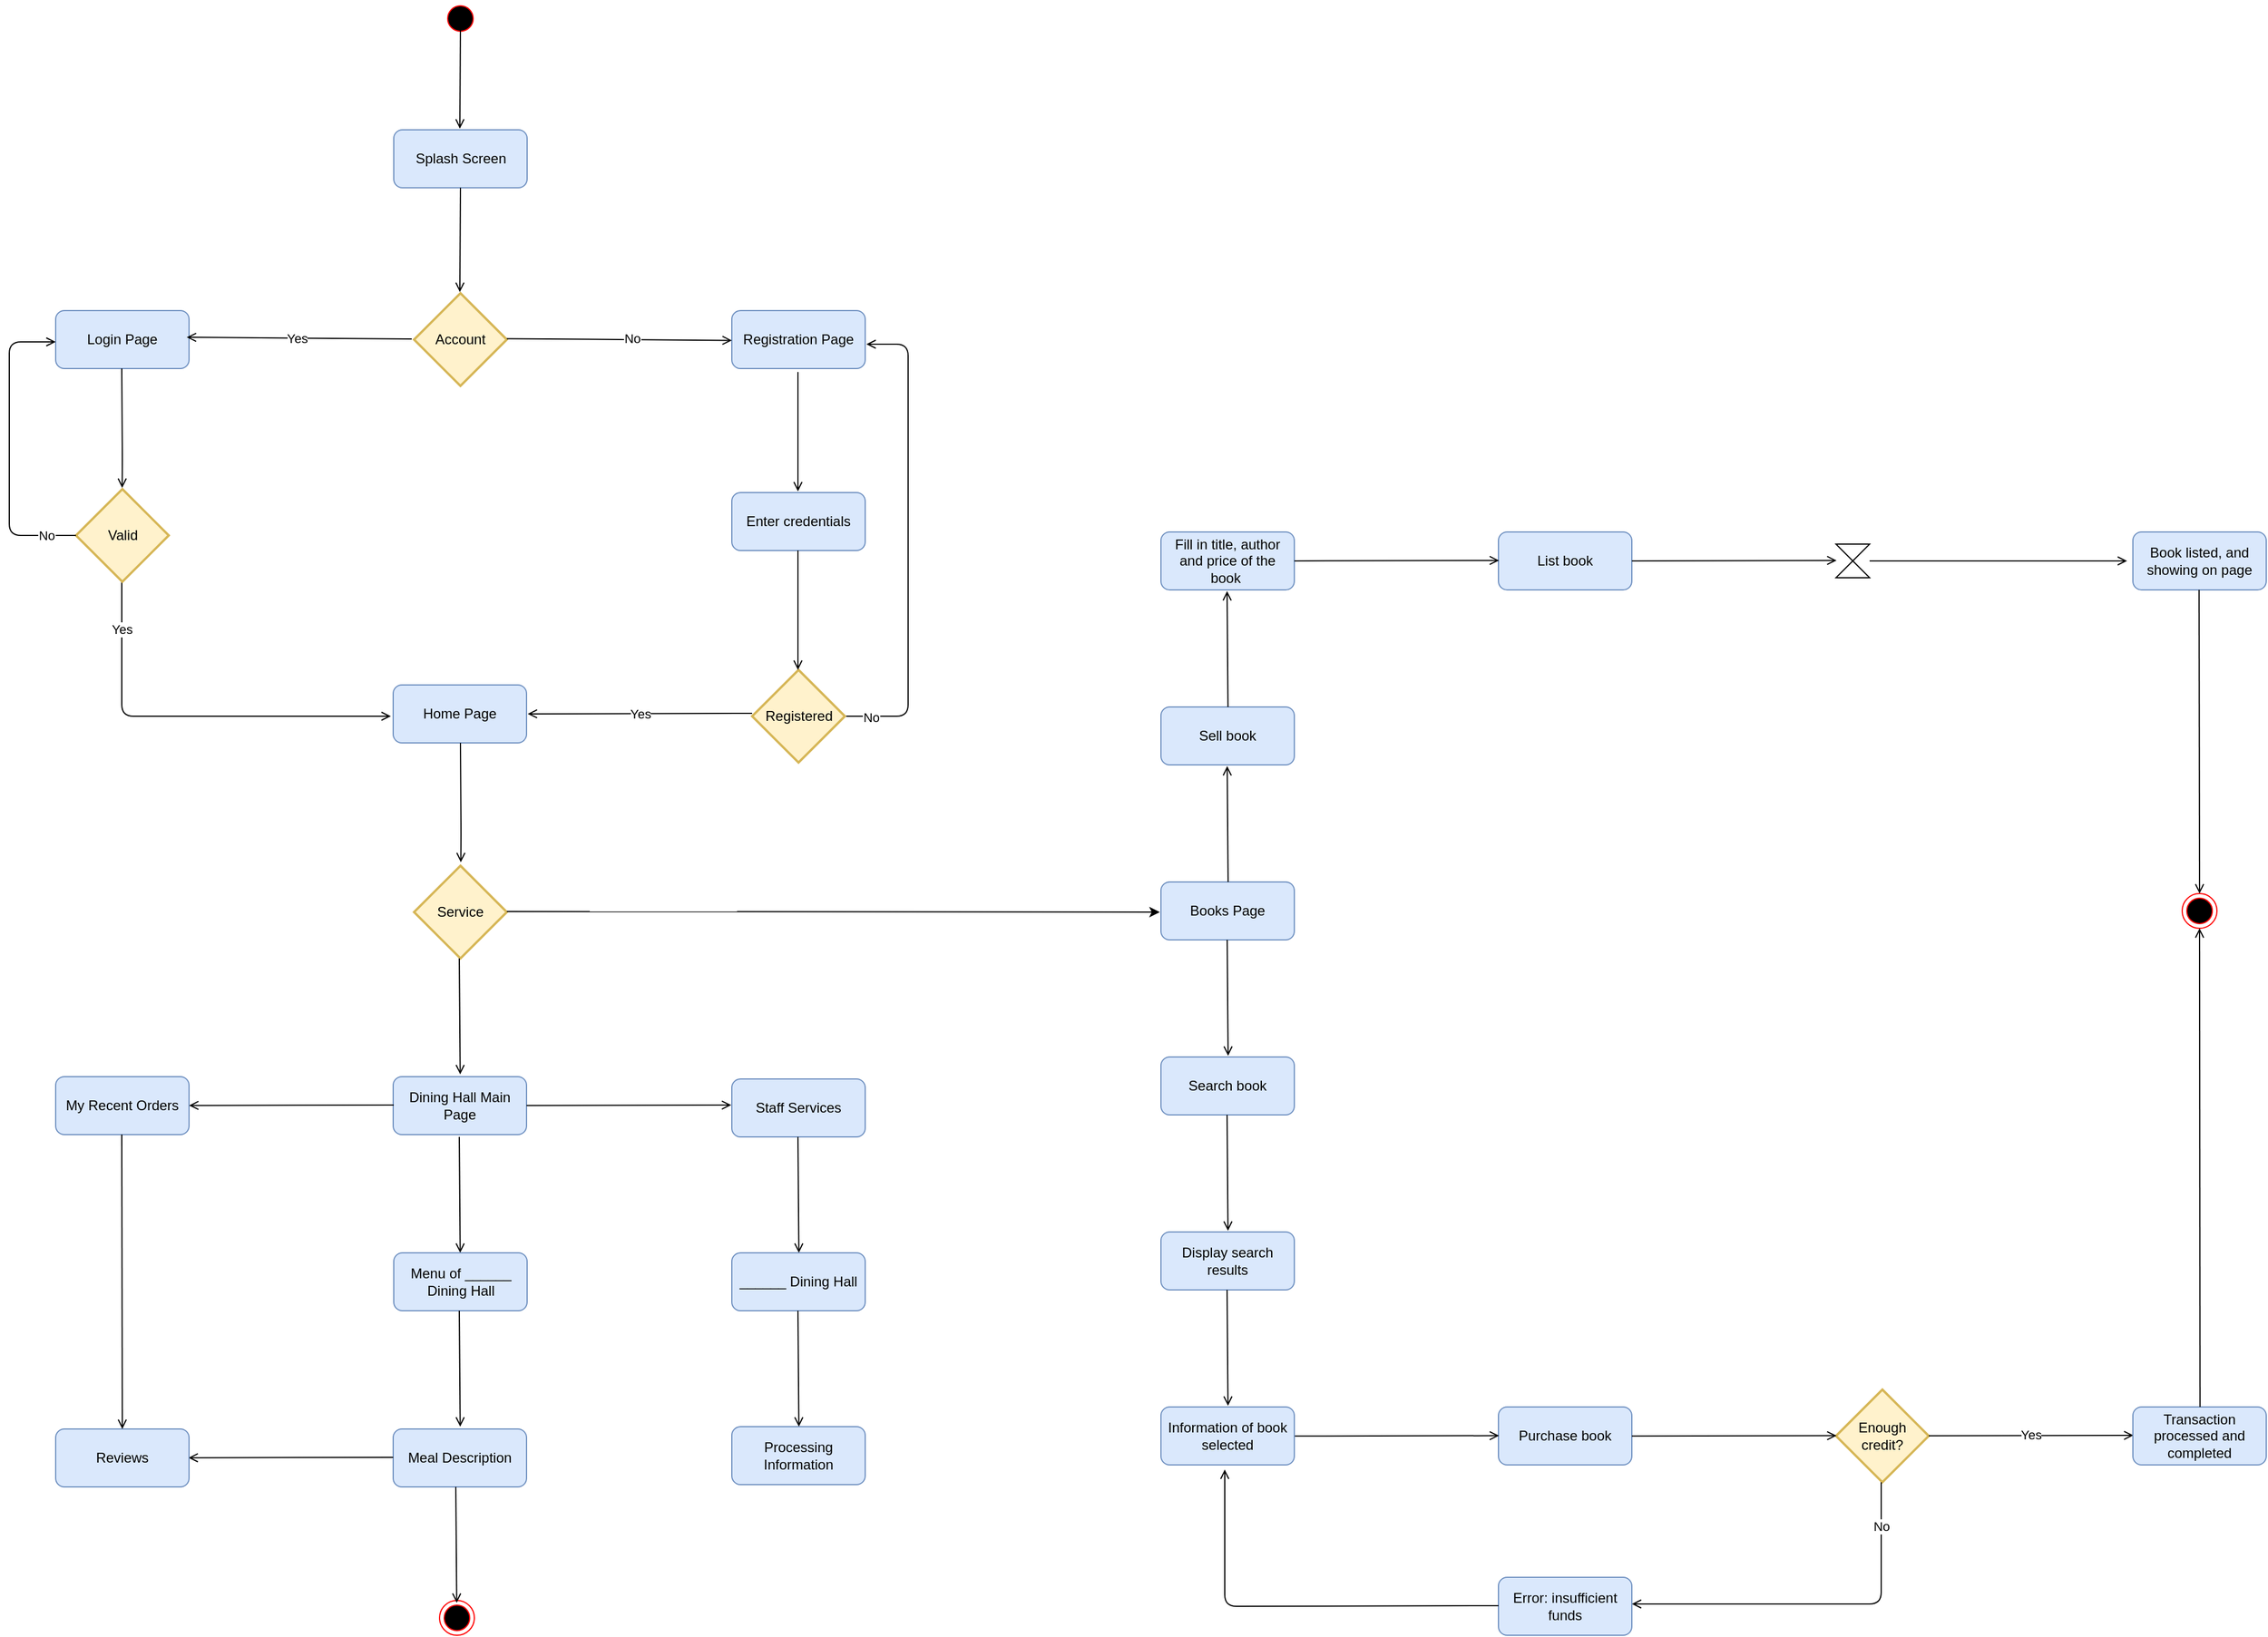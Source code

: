 <mxfile version="13.7.5" type="device"><diagram id="zLzlF7EKAnTYkEGV_l-1" name="Page-1"><mxGraphModel dx="3565" dy="1943" grid="1" gridSize="10" guides="1" tooltips="1" connect="1" arrows="1" fold="1" page="1" pageScale="1" pageWidth="2336" pageHeight="1654" math="0" shadow="0"><root><mxCell id="0"/><mxCell id="1" parent="0"/><mxCell id="YppKkuTRRBsME7qUCTFs-2" value="" style="ellipse;html=1;shape=startState;fillColor=#000000;strokeColor=#ff0000;" parent="1" vertex="1"><mxGeometry x="571" y="33" width="30" height="30" as="geometry"/></mxCell><mxCell id="YppKkuTRRBsME7qUCTFs-4" value="Splash Screen" style="rounded=1;whiteSpace=wrap;html=1;fillColor=#dae8fc;strokeColor=#6c8ebf;glass=0;shadow=0;comic=0;" parent="1" vertex="1"><mxGeometry x="528.5" y="144" width="115" height="50" as="geometry"/></mxCell><mxCell id="YppKkuTRRBsME7qUCTFs-5" value="" style="endArrow=open;html=1;strokeColor=#000000;endFill=0;" parent="1" edge="1"><mxGeometry width="50" height="50" relative="1" as="geometry"><mxPoint x="586" y="53" as="sourcePoint"/><mxPoint x="585.5" y="143" as="targetPoint"/></mxGeometry></mxCell><mxCell id="YppKkuTRRBsME7qUCTFs-11" value="" style="endArrow=open;html=1;strokeColor=#000000;endFill=0;" parent="1" edge="1"><mxGeometry width="50" height="50" relative="1" as="geometry"><mxPoint x="586" y="194" as="sourcePoint"/><mxPoint x="585.5" y="284" as="targetPoint"/></mxGeometry></mxCell><mxCell id="YppKkuTRRBsME7qUCTFs-12" value="Login Page" style="rounded=1;whiteSpace=wrap;html=1;fillColor=#dae8fc;strokeColor=#6c8ebf;" parent="1" vertex="1"><mxGeometry x="237" y="300" width="115" height="50" as="geometry"/></mxCell><mxCell id="YppKkuTRRBsME7qUCTFs-13" value="Yes" style="endArrow=open;html=1;strokeColor=#000000;endFill=0;" parent="1" edge="1"><mxGeometry width="50" height="50" relative="1" as="geometry"><mxPoint x="837.5" y="647.5" as="sourcePoint"/><mxPoint x="644" y="648" as="targetPoint"/></mxGeometry></mxCell><mxCell id="YppKkuTRRBsME7qUCTFs-14" value="Account" style="strokeWidth=2;html=1;shape=mxgraph.flowchart.decision;whiteSpace=wrap;fillColor=#fff2cc;strokeColor=#d6b656;gradientColor=none;" parent="1" vertex="1"><mxGeometry x="546" y="285" width="80" height="80" as="geometry"/></mxCell><mxCell id="YppKkuTRRBsME7qUCTFs-15" value="" style="edgeStyle=segmentEdgeStyle;endArrow=open;html=1;strokeColor=#000000;endFill=0;exitX=1;exitY=0.5;exitDx=0;exitDy=0;exitPerimeter=0;" parent="1" source="vi7T-Ir9gq7PklNHRJ6S-3" edge="1"><mxGeometry width="50" height="50" relative="1" as="geometry"><mxPoint x="935" y="648" as="sourcePoint"/><mxPoint x="936" y="329" as="targetPoint"/><Array as="points"><mxPoint x="972" y="650"/><mxPoint x="972" y="329"/><mxPoint x="936" y="329"/></Array></mxGeometry></mxCell><mxCell id="vi7T-Ir9gq7PklNHRJ6S-17" value="No" style="edgeLabel;html=1;align=center;verticalAlign=middle;resizable=0;points=[];" parent="YppKkuTRRBsME7qUCTFs-15" vertex="1" connectable="0"><mxGeometry x="-0.891" y="-1" relative="1" as="geometry"><mxPoint as="offset"/></mxGeometry></mxCell><mxCell id="YppKkuTRRBsME7qUCTFs-16" value="Registration Page" style="rounded=1;whiteSpace=wrap;html=1;fillColor=#dae8fc;strokeColor=#6c8ebf;" parent="1" vertex="1"><mxGeometry x="820" y="300" width="115" height="50" as="geometry"/></mxCell><mxCell id="YppKkuTRRBsME7qUCTFs-17" value="" style="edgeStyle=segmentEdgeStyle;endArrow=open;html=1;strokeColor=#000000;endFill=0;" parent="1" edge="1"><mxGeometry width="50" height="50" relative="1" as="geometry"><mxPoint x="294" y="534" as="sourcePoint"/><mxPoint x="526" y="650" as="targetPoint"/><Array as="points"><mxPoint x="294" y="650"/><mxPoint x="441" y="650"/></Array></mxGeometry></mxCell><mxCell id="vi7T-Ir9gq7PklNHRJ6S-18" value="Yes" style="edgeLabel;html=1;align=center;verticalAlign=middle;resizable=0;points=[];" parent="YppKkuTRRBsME7qUCTFs-17" vertex="1" connectable="0"><mxGeometry x="-0.764" relative="1" as="geometry"><mxPoint as="offset"/></mxGeometry></mxCell><mxCell id="YppKkuTRRBsME7qUCTFs-21" value="" style="endArrow=open;html=1;strokeColor=#000000;endFill=0;" parent="1" edge="1"><mxGeometry width="50" height="50" relative="1" as="geometry"><mxPoint x="544" y="324.5" as="sourcePoint"/><mxPoint x="350" y="323" as="targetPoint"/></mxGeometry></mxCell><mxCell id="vi7T-Ir9gq7PklNHRJ6S-13" value="Yes" style="edgeLabel;html=1;align=center;verticalAlign=middle;resizable=0;points=[];" parent="YppKkuTRRBsME7qUCTFs-21" vertex="1" connectable="0"><mxGeometry x="0.021" relative="1" as="geometry"><mxPoint as="offset"/></mxGeometry></mxCell><mxCell id="YppKkuTRRBsME7qUCTFs-22" value="Home Page" style="rounded=1;whiteSpace=wrap;html=1;fillColor=#dae8fc;strokeColor=#6c8ebf;" parent="1" vertex="1"><mxGeometry x="528" y="623" width="115" height="50" as="geometry"/></mxCell><mxCell id="YppKkuTRRBsME7qUCTFs-24" value="Valid" style="strokeWidth=2;html=1;shape=mxgraph.flowchart.decision;whiteSpace=wrap;fillColor=#fff2cc;strokeColor=#d6b656;" parent="1" vertex="1"><mxGeometry x="254.5" y="454" width="80" height="80" as="geometry"/></mxCell><mxCell id="YppKkuTRRBsME7qUCTFs-31" value="Enter credentials" style="rounded=1;whiteSpace=wrap;html=1;fillColor=#dae8fc;strokeColor=#6c8ebf;" parent="1" vertex="1"><mxGeometry x="820" y="457" width="115" height="50" as="geometry"/></mxCell><mxCell id="vi7T-Ir9gq7PklNHRJ6S-2" value="" style="endArrow=open;html=1;strokeColor=#000000;endFill=0;" parent="1" edge="1"><mxGeometry width="50" height="50" relative="1" as="geometry"><mxPoint x="877" y="353" as="sourcePoint"/><mxPoint x="877" y="456" as="targetPoint"/></mxGeometry></mxCell><mxCell id="vi7T-Ir9gq7PklNHRJ6S-3" value="Registered" style="strokeWidth=2;html=1;shape=mxgraph.flowchart.decision;whiteSpace=wrap;fillColor=#fff2cc;strokeColor=#d6b656;" parent="1" vertex="1"><mxGeometry x="837.5" y="610" width="80" height="80" as="geometry"/></mxCell><mxCell id="vi7T-Ir9gq7PklNHRJ6S-4" value="" style="endArrow=open;html=1;strokeColor=#000000;endFill=0;" parent="1" edge="1"><mxGeometry width="50" height="50" relative="1" as="geometry"><mxPoint x="877" y="507" as="sourcePoint"/><mxPoint x="877" y="610" as="targetPoint"/></mxGeometry></mxCell><mxCell id="vi7T-Ir9gq7PklNHRJ6S-5" value="" style="endArrow=open;html=1;strokeColor=#000000;endFill=0;" parent="1" edge="1"><mxGeometry width="50" height="50" relative="1" as="geometry"><mxPoint x="626" y="324.25" as="sourcePoint"/><mxPoint x="820" y="325.75" as="targetPoint"/></mxGeometry></mxCell><mxCell id="vi7T-Ir9gq7PklNHRJ6S-14" value="No" style="edgeLabel;html=1;align=center;verticalAlign=middle;resizable=0;points=[];" parent="vi7T-Ir9gq7PklNHRJ6S-5" vertex="1" connectable="0"><mxGeometry x="0.113" y="1" relative="1" as="geometry"><mxPoint as="offset"/></mxGeometry></mxCell><mxCell id="vi7T-Ir9gq7PklNHRJ6S-6" value="" style="endArrow=open;html=1;strokeColor=#000000;endFill=0;" parent="1" edge="1"><mxGeometry width="50" height="50" relative="1" as="geometry"><mxPoint x="294" y="350" as="sourcePoint"/><mxPoint x="294.312" y="453" as="targetPoint"/><Array as="points"><mxPoint x="294.5" y="429"/></Array></mxGeometry></mxCell><mxCell id="vi7T-Ir9gq7PklNHRJ6S-10" value="Service" style="strokeWidth=2;html=1;shape=mxgraph.flowchart.decision;whiteSpace=wrap;fillColor=#fff2cc;strokeColor=#d6b656;" parent="1" vertex="1"><mxGeometry x="546" y="779" width="80" height="80" as="geometry"/></mxCell><mxCell id="vi7T-Ir9gq7PklNHRJ6S-12" value="" style="edgeStyle=segmentEdgeStyle;endArrow=open;html=1;strokeColor=#000000;endFill=0;" parent="1" target="YppKkuTRRBsME7qUCTFs-12" edge="1"><mxGeometry width="50" height="50" relative="1" as="geometry"><mxPoint x="254.5" y="494" as="sourcePoint"/><mxPoint x="229.5" y="327" as="targetPoint"/><Array as="points"><mxPoint x="197" y="494"/><mxPoint x="197" y="327"/></Array></mxGeometry></mxCell><mxCell id="vi7T-Ir9gq7PklNHRJ6S-22" value="No" style="edgeLabel;html=1;align=center;verticalAlign=middle;resizable=0;points=[];" parent="vi7T-Ir9gq7PklNHRJ6S-12" vertex="1" connectable="0"><mxGeometry x="-0.8" relative="1" as="geometry"><mxPoint x="1" as="offset"/></mxGeometry></mxCell><mxCell id="vi7T-Ir9gq7PklNHRJ6S-19" value="" style="endArrow=open;html=1;strokeColor=#000000;endFill=0;" parent="1" edge="1"><mxGeometry width="50" height="50" relative="1" as="geometry"><mxPoint x="586" y="673" as="sourcePoint"/><mxPoint x="586.312" y="776" as="targetPoint"/><Array as="points"><mxPoint x="586.5" y="752"/></Array></mxGeometry></mxCell><mxCell id="vi7T-Ir9gq7PklNHRJ6S-24" value="" style="ellipse;html=1;shape=endState;fillColor=#000000;strokeColor=#ff0000;" parent="1" vertex="1"><mxGeometry x="568" y="1413" width="30" height="30" as="geometry"/></mxCell><mxCell id="xi3kmlUZT9TCxfgpab39-6" value="" style="endArrow=open;html=1;strokeColor=#000000;endFill=0;" parent="1" edge="1"><mxGeometry width="50" height="50" relative="1" as="geometry"><mxPoint x="585" y="859" as="sourcePoint"/><mxPoint x="585.8" y="959" as="targetPoint"/><Array as="points"/></mxGeometry></mxCell><mxCell id="xi3kmlUZT9TCxfgpab39-8" value="Dining Hall Main Page" style="rounded=1;whiteSpace=wrap;html=1;fillColor=#dae8fc;strokeColor=#6c8ebf;" parent="1" vertex="1"><mxGeometry x="528" y="961" width="115" height="50" as="geometry"/></mxCell><mxCell id="xi3kmlUZT9TCxfgpab39-9" value="" style="endArrow=open;html=1;strokeColor=#000000;endFill=0;" parent="1" target="xi3kmlUZT9TCxfgpab39-10" edge="1"><mxGeometry width="50" height="50" relative="1" as="geometry"><mxPoint x="528.5" y="985.5" as="sourcePoint"/><mxPoint x="369" y="986" as="targetPoint"/><Array as="points"/></mxGeometry></mxCell><mxCell id="xi3kmlUZT9TCxfgpab39-10" value="My Recent Orders" style="rounded=1;whiteSpace=wrap;html=1;fillColor=#dae8fc;strokeColor=#6c8ebf;" parent="1" vertex="1"><mxGeometry x="237" y="961" width="115" height="50" as="geometry"/></mxCell><mxCell id="xi3kmlUZT9TCxfgpab39-13" value="" style="endArrow=open;html=1;strokeColor=#000000;endFill=0;" parent="1" edge="1"><mxGeometry width="50" height="50" relative="1" as="geometry"><mxPoint x="585" y="1013" as="sourcePoint"/><mxPoint x="585.8" y="1113" as="targetPoint"/><Array as="points"/></mxGeometry></mxCell><mxCell id="xi3kmlUZT9TCxfgpab39-14" value="Menu of ______ Dining Hall" style="rounded=1;whiteSpace=wrap;html=1;fillColor=#dae8fc;strokeColor=#6c8ebf;" parent="1" vertex="1"><mxGeometry x="528.5" y="1113" width="115" height="50" as="geometry"/></mxCell><mxCell id="xi3kmlUZT9TCxfgpab39-15" value="" style="endArrow=open;html=1;strokeColor=#000000;endFill=0;" parent="1" edge="1"><mxGeometry width="50" height="50" relative="1" as="geometry"><mxPoint x="585" y="1163" as="sourcePoint"/><mxPoint x="585.8" y="1263" as="targetPoint"/><Array as="points"/></mxGeometry></mxCell><mxCell id="xi3kmlUZT9TCxfgpab39-16" value="Meal Description" style="rounded=1;whiteSpace=wrap;html=1;fillColor=#dae8fc;strokeColor=#6c8ebf;" parent="1" vertex="1"><mxGeometry x="528" y="1265" width="115" height="50" as="geometry"/></mxCell><mxCell id="xi3kmlUZT9TCxfgpab39-17" value="" style="endArrow=open;html=1;strokeColor=#000000;endFill=0;" parent="1" edge="1"><mxGeometry width="50" height="50" relative="1" as="geometry"><mxPoint x="582" y="1315" as="sourcePoint"/><mxPoint x="582.8" y="1415" as="targetPoint"/><Array as="points"/></mxGeometry></mxCell><mxCell id="xi3kmlUZT9TCxfgpab39-18" value="" style="endArrow=open;html=1;strokeColor=#000000;endFill=0;" parent="1" edge="1"><mxGeometry width="50" height="50" relative="1" as="geometry"><mxPoint x="528" y="1289.503" as="sourcePoint"/><mxPoint x="351.5" y="1289.88" as="targetPoint"/><Array as="points"/></mxGeometry></mxCell><mxCell id="xi3kmlUZT9TCxfgpab39-19" value="Reviews" style="rounded=1;whiteSpace=wrap;html=1;fillColor=#dae8fc;strokeColor=#6c8ebf;" parent="1" vertex="1"><mxGeometry x="237" y="1265" width="115" height="50" as="geometry"/></mxCell><mxCell id="xi3kmlUZT9TCxfgpab39-20" value="" style="endArrow=open;html=1;strokeColor=#000000;endFill=0;" parent="1" target="xi3kmlUZT9TCxfgpab39-19" edge="1"><mxGeometry width="50" height="50" relative="1" as="geometry"><mxPoint x="294" y="1011" as="sourcePoint"/><mxPoint x="294" y="1156" as="targetPoint"/><Array as="points"/></mxGeometry></mxCell><mxCell id="xi3kmlUZT9TCxfgpab39-22" value="" style="endArrow=open;html=1;strokeColor=#000000;endFill=0;" parent="1" edge="1"><mxGeometry width="50" height="50" relative="1" as="geometry"><mxPoint x="643" y="985.877" as="sourcePoint"/><mxPoint x="819.5" y="985.5" as="targetPoint"/><Array as="points"/></mxGeometry></mxCell><mxCell id="xi3kmlUZT9TCxfgpab39-23" value="Staff Services" style="rounded=1;whiteSpace=wrap;html=1;fillColor=#dae8fc;strokeColor=#6c8ebf;" parent="1" vertex="1"><mxGeometry x="820" y="963" width="115" height="50" as="geometry"/></mxCell><mxCell id="xi3kmlUZT9TCxfgpab39-24" value="" style="endArrow=open;html=1;strokeColor=#000000;endFill=0;" parent="1" edge="1"><mxGeometry width="50" height="50" relative="1" as="geometry"><mxPoint x="877" y="1013" as="sourcePoint"/><mxPoint x="877.8" y="1113" as="targetPoint"/><Array as="points"/></mxGeometry></mxCell><mxCell id="xi3kmlUZT9TCxfgpab39-25" value="______ Dining Hall" style="rounded=1;whiteSpace=wrap;html=1;fillColor=#dae8fc;strokeColor=#6c8ebf;" parent="1" vertex="1"><mxGeometry x="820" y="1113" width="115" height="50" as="geometry"/></mxCell><mxCell id="xi3kmlUZT9TCxfgpab39-26" value="" style="endArrow=open;html=1;strokeColor=#000000;endFill=0;" parent="1" edge="1"><mxGeometry width="50" height="50" relative="1" as="geometry"><mxPoint x="877" y="1163" as="sourcePoint"/><mxPoint x="877.8" y="1263" as="targetPoint"/><Array as="points"/></mxGeometry></mxCell><mxCell id="xi3kmlUZT9TCxfgpab39-27" value="Processing Information" style="rounded=1;whiteSpace=wrap;html=1;fillColor=#dae8fc;strokeColor=#6c8ebf;" parent="1" vertex="1"><mxGeometry x="820" y="1263" width="115" height="50" as="geometry"/></mxCell><mxCell id="bY35bif2Tg7A_zKfB30a-1" value="" style="endArrow=classic;html=1;" parent="1" edge="1"><mxGeometry width="50" height="50" relative="1" as="geometry"><mxPoint x="626" y="818.5" as="sourcePoint"/><mxPoint x="1189" y="819" as="targetPoint"/></mxGeometry></mxCell><mxCell id="bY35bif2Tg7A_zKfB30a-2" value="Books Page" style="rounded=1;whiteSpace=wrap;html=1;fillColor=#dae8fc;strokeColor=#6c8ebf;" parent="1" vertex="1"><mxGeometry x="1190" y="793" width="115" height="50" as="geometry"/></mxCell><mxCell id="bY35bif2Tg7A_zKfB30a-3" value="" style="endArrow=open;html=1;strokeColor=#000000;endFill=0;" parent="1" edge="1"><mxGeometry width="50" height="50" relative="1" as="geometry"><mxPoint x="1247.1" y="843" as="sourcePoint"/><mxPoint x="1247.9" y="943" as="targetPoint"/><Array as="points"/></mxGeometry></mxCell><mxCell id="bY35bif2Tg7A_zKfB30a-4" value="Search book" style="rounded=1;whiteSpace=wrap;html=1;fillColor=#dae8fc;strokeColor=#6c8ebf;" parent="1" vertex="1"><mxGeometry x="1190" y="944" width="115" height="50" as="geometry"/></mxCell><mxCell id="bY35bif2Tg7A_zKfB30a-7" value="" style="endArrow=open;html=1;strokeColor=#000000;endFill=0;" parent="1" edge="1"><mxGeometry width="50" height="50" relative="1" as="geometry"><mxPoint x="1247.9" y="793" as="sourcePoint"/><mxPoint x="1247.1" y="693" as="targetPoint"/><Array as="points"/></mxGeometry></mxCell><mxCell id="bY35bif2Tg7A_zKfB30a-8" value="" style="endArrow=open;html=1;strokeColor=#000000;endFill=0;" parent="1" edge="1"><mxGeometry width="50" height="50" relative="1" as="geometry"><mxPoint x="1247" y="994" as="sourcePoint"/><mxPoint x="1247.8" y="1094" as="targetPoint"/><Array as="points"/></mxGeometry></mxCell><mxCell id="bY35bif2Tg7A_zKfB30a-9" value="Display search results" style="rounded=1;whiteSpace=wrap;html=1;fillColor=#dae8fc;strokeColor=#6c8ebf;" parent="1" vertex="1"><mxGeometry x="1190" y="1095" width="115" height="50" as="geometry"/></mxCell><mxCell id="bY35bif2Tg7A_zKfB30a-10" value="" style="endArrow=open;html=1;strokeColor=#000000;endFill=0;" parent="1" edge="1"><mxGeometry width="50" height="50" relative="1" as="geometry"><mxPoint x="1247" y="1145" as="sourcePoint"/><mxPoint x="1247.8" y="1245" as="targetPoint"/><Array as="points"/></mxGeometry></mxCell><mxCell id="bY35bif2Tg7A_zKfB30a-11" value="Purchase book" style="rounded=1;whiteSpace=wrap;html=1;fillColor=#dae8fc;strokeColor=#6c8ebf;" parent="1" vertex="1"><mxGeometry x="1481" y="1246" width="115" height="50" as="geometry"/></mxCell><mxCell id="bY35bif2Tg7A_zKfB30a-12" value="Enough credit?" style="strokeWidth=2;html=1;shape=mxgraph.flowchart.decision;whiteSpace=wrap;fillColor=#fff2cc;strokeColor=#d6b656;" parent="1" vertex="1"><mxGeometry x="1772" y="1231" width="80" height="80" as="geometry"/></mxCell><mxCell id="bY35bif2Tg7A_zKfB30a-14" value="" style="endArrow=open;html=1;strokeColor=#000000;endFill=0;" parent="1" edge="1"><mxGeometry width="50" height="50" relative="1" as="geometry"><mxPoint x="1305" y="1271.14" as="sourcePoint"/><mxPoint x="1481.5" y="1270.763" as="targetPoint"/><Array as="points"/></mxGeometry></mxCell><mxCell id="bY35bif2Tg7A_zKfB30a-15" value="" style="endArrow=open;html=1;strokeColor=#000000;endFill=0;" parent="1" edge="1"><mxGeometry width="50" height="50" relative="1" as="geometry"><mxPoint x="1596" y="1271.14" as="sourcePoint"/><mxPoint x="1772.5" y="1270.763" as="targetPoint"/><Array as="points"/></mxGeometry></mxCell><mxCell id="bY35bif2Tg7A_zKfB30a-16" value="Information of book selected" style="rounded=1;whiteSpace=wrap;html=1;fillColor=#dae8fc;strokeColor=#6c8ebf;" parent="1" vertex="1"><mxGeometry x="1190" y="1246" width="115" height="50" as="geometry"/></mxCell><mxCell id="bY35bif2Tg7A_zKfB30a-17" value="Sell book" style="rounded=1;whiteSpace=wrap;html=1;fillColor=#dae8fc;strokeColor=#6c8ebf;" parent="1" vertex="1"><mxGeometry x="1190" y="642" width="115" height="50" as="geometry"/></mxCell><mxCell id="bY35bif2Tg7A_zKfB30a-18" value="" style="endArrow=open;html=1;strokeColor=#000000;endFill=0;" parent="1" edge="1"><mxGeometry width="50" height="50" relative="1" as="geometry"><mxPoint x="1247.8" y="642" as="sourcePoint"/><mxPoint x="1247.0" y="542" as="targetPoint"/><Array as="points"/></mxGeometry></mxCell><mxCell id="bY35bif2Tg7A_zKfB30a-19" value="" style="endArrow=open;html=1;strokeColor=#000000;endFill=0;" parent="1" edge="1"><mxGeometry width="50" height="50" relative="1" as="geometry"><mxPoint x="1852" y="1270.88" as="sourcePoint"/><mxPoint x="2028.5" y="1270.503" as="targetPoint"/><Array as="points"/></mxGeometry></mxCell><mxCell id="bY35bif2Tg7A_zKfB30a-26" value="Yes" style="edgeLabel;html=1;align=center;verticalAlign=middle;resizable=0;points=[];" parent="bY35bif2Tg7A_zKfB30a-19" vertex="1" connectable="0"><mxGeometry x="-0.003" y="1" relative="1" as="geometry"><mxPoint as="offset"/></mxGeometry></mxCell><mxCell id="bY35bif2Tg7A_zKfB30a-20" value="Transaction processed and completed" style="rounded=1;whiteSpace=wrap;html=1;fillColor=#dae8fc;strokeColor=#6c8ebf;" parent="1" vertex="1"><mxGeometry x="2028" y="1246" width="115" height="50" as="geometry"/></mxCell><mxCell id="bY35bif2Tg7A_zKfB30a-21" value="" style="edgeStyle=segmentEdgeStyle;endArrow=open;html=1;strokeColor=#000000;endFill=0;" parent="1" target="bY35bif2Tg7A_zKfB30a-24" edge="1"><mxGeometry width="50" height="50" relative="1" as="geometry"><mxPoint x="1811" y="1311" as="sourcePoint"/><mxPoint x="1649" y="1416" as="targetPoint"/><Array as="points"><mxPoint x="1811" y="1416"/></Array></mxGeometry></mxCell><mxCell id="bY35bif2Tg7A_zKfB30a-22" value="No" style="edgeLabel;html=1;align=center;verticalAlign=middle;resizable=0;points=[];" parent="bY35bif2Tg7A_zKfB30a-21" vertex="1" connectable="0"><mxGeometry x="-0.764" relative="1" as="geometry"><mxPoint as="offset"/></mxGeometry></mxCell><mxCell id="bY35bif2Tg7A_zKfB30a-24" value="Error: insufficient funds" style="rounded=1;whiteSpace=wrap;html=1;fillColor=#dae8fc;strokeColor=#6c8ebf;" parent="1" vertex="1"><mxGeometry x="1481" y="1393" width="115" height="50" as="geometry"/></mxCell><mxCell id="bY35bif2Tg7A_zKfB30a-25" value="" style="endArrow=open;html=1;strokeColor=#000000;endFill=0;" parent="1" edge="1"><mxGeometry width="50" height="50" relative="1" as="geometry"><mxPoint x="1481" y="1417.503" as="sourcePoint"/><mxPoint x="1245" y="1300" as="targetPoint"/><Array as="points"><mxPoint x="1245" y="1418"/></Array></mxGeometry></mxCell><mxCell id="bY35bif2Tg7A_zKfB30a-27" value="Fill in title, author and price of the book&amp;nbsp;" style="rounded=1;whiteSpace=wrap;html=1;fillColor=#dae8fc;strokeColor=#6c8ebf;" parent="1" vertex="1"><mxGeometry x="1190" y="491" width="115" height="50" as="geometry"/></mxCell><mxCell id="bY35bif2Tg7A_zKfB30a-29" value="List book" style="rounded=1;whiteSpace=wrap;html=1;fillColor=#dae8fc;strokeColor=#6c8ebf;" parent="1" vertex="1"><mxGeometry x="1481" y="491" width="115" height="50" as="geometry"/></mxCell><mxCell id="bY35bif2Tg7A_zKfB30a-30" value="" style="shape=collate;whiteSpace=wrap;html=1;" parent="1" vertex="1"><mxGeometry x="1772" y="501.5" width="29" height="29" as="geometry"/></mxCell><mxCell id="bY35bif2Tg7A_zKfB30a-31" value="" style="endArrow=open;html=1;strokeColor=#000000;endFill=0;" parent="1" edge="1"><mxGeometry width="50" height="50" relative="1" as="geometry"><mxPoint x="1305" y="515.96" as="sourcePoint"/><mxPoint x="1481.5" y="515.583" as="targetPoint"/><Array as="points"/></mxGeometry></mxCell><mxCell id="bY35bif2Tg7A_zKfB30a-32" value="" style="endArrow=open;html=1;strokeColor=#000000;endFill=0;" parent="1" edge="1"><mxGeometry width="50" height="50" relative="1" as="geometry"><mxPoint x="1596" y="515.96" as="sourcePoint"/><mxPoint x="1772.5" y="515.583" as="targetPoint"/><Array as="points"/></mxGeometry></mxCell><mxCell id="bY35bif2Tg7A_zKfB30a-33" value="" style="endArrow=open;html=1;strokeColor=#000000;endFill=0;" parent="1" edge="1"><mxGeometry width="50" height="50" relative="1" as="geometry"><mxPoint x="1801" y="515.96" as="sourcePoint"/><mxPoint x="2023" y="516" as="targetPoint"/><Array as="points"/></mxGeometry></mxCell><mxCell id="bY35bif2Tg7A_zKfB30a-34" value="Book listed, and showing on page" style="rounded=1;whiteSpace=wrap;html=1;fillColor=#dae8fc;strokeColor=#6c8ebf;" parent="1" vertex="1"><mxGeometry x="2028" y="491" width="115" height="50" as="geometry"/></mxCell><mxCell id="bY35bif2Tg7A_zKfB30a-35" value="" style="ellipse;html=1;shape=endState;fillColor=#000000;strokeColor=#ff0000;" parent="1" vertex="1"><mxGeometry x="2070.5" y="803" width="30" height="30" as="geometry"/></mxCell><mxCell id="bY35bif2Tg7A_zKfB30a-36" value="" style="endArrow=open;html=1;strokeColor=#000000;endFill=0;entryX=0.5;entryY=0;entryDx=0;entryDy=0;" parent="1" target="bY35bif2Tg7A_zKfB30a-35" edge="1"><mxGeometry width="50" height="50" relative="1" as="geometry"><mxPoint x="2085.08" y="541" as="sourcePoint"/><mxPoint x="2085.88" y="641.0" as="targetPoint"/><Array as="points"/></mxGeometry></mxCell><mxCell id="bY35bif2Tg7A_zKfB30a-37" value="" style="endArrow=open;html=1;strokeColor=#000000;endFill=0;entryX=0.5;entryY=1;entryDx=0;entryDy=0;" parent="1" target="bY35bif2Tg7A_zKfB30a-35" edge="1"><mxGeometry width="50" height="50" relative="1" as="geometry"><mxPoint x="2085.88" y="1246.0" as="sourcePoint"/><mxPoint x="2085.08" y="1146" as="targetPoint"/><Array as="points"/></mxGeometry></mxCell></root></mxGraphModel></diagram></mxfile>